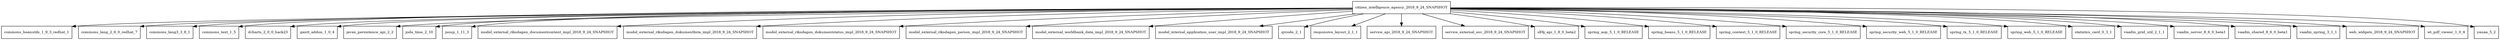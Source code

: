 digraph citizen_intelligence_agency_2018_9_24_SNAPSHOT_dependencies {
  node [shape = box, fontsize=10.0];
  citizen_intelligence_agency_2018_9_24_SNAPSHOT -> commons_beanutils_1_9_3_redhat_1;
  citizen_intelligence_agency_2018_9_24_SNAPSHOT -> commons_lang_2_6_0_redhat_7;
  citizen_intelligence_agency_2018_9_24_SNAPSHOT -> commons_lang3_3_8_1;
  citizen_intelligence_agency_2018_9_24_SNAPSHOT -> commons_text_1_5;
  citizen_intelligence_agency_2018_9_24_SNAPSHOT -> dcharts_2_0_0_hack23;
  citizen_intelligence_agency_2018_9_24_SNAPSHOT -> gantt_addon_1_0_4;
  citizen_intelligence_agency_2018_9_24_SNAPSHOT -> javax_persistence_api_2_2;
  citizen_intelligence_agency_2018_9_24_SNAPSHOT -> joda_time_2_10;
  citizen_intelligence_agency_2018_9_24_SNAPSHOT -> jsoup_1_11_3;
  citizen_intelligence_agency_2018_9_24_SNAPSHOT -> model_external_riksdagen_documentcontent_impl_2018_9_24_SNAPSHOT;
  citizen_intelligence_agency_2018_9_24_SNAPSHOT -> model_external_riksdagen_dokumentlista_impl_2018_9_24_SNAPSHOT;
  citizen_intelligence_agency_2018_9_24_SNAPSHOT -> model_external_riksdagen_dokumentstatus_impl_2018_9_24_SNAPSHOT;
  citizen_intelligence_agency_2018_9_24_SNAPSHOT -> model_external_riksdagen_person_impl_2018_9_24_SNAPSHOT;
  citizen_intelligence_agency_2018_9_24_SNAPSHOT -> model_external_worldbank_data_impl_2018_9_24_SNAPSHOT;
  citizen_intelligence_agency_2018_9_24_SNAPSHOT -> model_internal_application_user_impl_2018_9_24_SNAPSHOT;
  citizen_intelligence_agency_2018_9_24_SNAPSHOT -> qrcode_2_1;
  citizen_intelligence_agency_2018_9_24_SNAPSHOT -> responsive_layout_2_1_1;
  citizen_intelligence_agency_2018_9_24_SNAPSHOT -> service_api_2018_9_24_SNAPSHOT;
  citizen_intelligence_agency_2018_9_24_SNAPSHOT -> service_external_esv_2018_9_24_SNAPSHOT;
  citizen_intelligence_agency_2018_9_24_SNAPSHOT -> slf4j_api_1_8_0_beta2;
  citizen_intelligence_agency_2018_9_24_SNAPSHOT -> spring_aop_5_1_0_RELEASE;
  citizen_intelligence_agency_2018_9_24_SNAPSHOT -> spring_beans_5_1_0_RELEASE;
  citizen_intelligence_agency_2018_9_24_SNAPSHOT -> spring_context_5_1_0_RELEASE;
  citizen_intelligence_agency_2018_9_24_SNAPSHOT -> spring_security_core_5_1_0_RELEASE;
  citizen_intelligence_agency_2018_9_24_SNAPSHOT -> spring_security_web_5_1_0_RELEASE;
  citizen_intelligence_agency_2018_9_24_SNAPSHOT -> spring_tx_5_1_0_RELEASE;
  citizen_intelligence_agency_2018_9_24_SNAPSHOT -> spring_web_5_1_0_RELEASE;
  citizen_intelligence_agency_2018_9_24_SNAPSHOT -> statistics_card_0_3_1;
  citizen_intelligence_agency_2018_9_24_SNAPSHOT -> vaadin_grid_util_2_1_1;
  citizen_intelligence_agency_2018_9_24_SNAPSHOT -> vaadin_server_8_6_0_beta1;
  citizen_intelligence_agency_2018_9_24_SNAPSHOT -> vaadin_shared_8_6_0_beta1;
  citizen_intelligence_agency_2018_9_24_SNAPSHOT -> vaadin_spring_3_1_1;
  citizen_intelligence_agency_2018_9_24_SNAPSHOT -> web_widgets_2018_9_24_SNAPSHOT;
  citizen_intelligence_agency_2018_9_24_SNAPSHOT -> wt_pdf_viewer_1_0_4;
  citizen_intelligence_agency_2018_9_24_SNAPSHOT -> yauaa_5_2;
}
